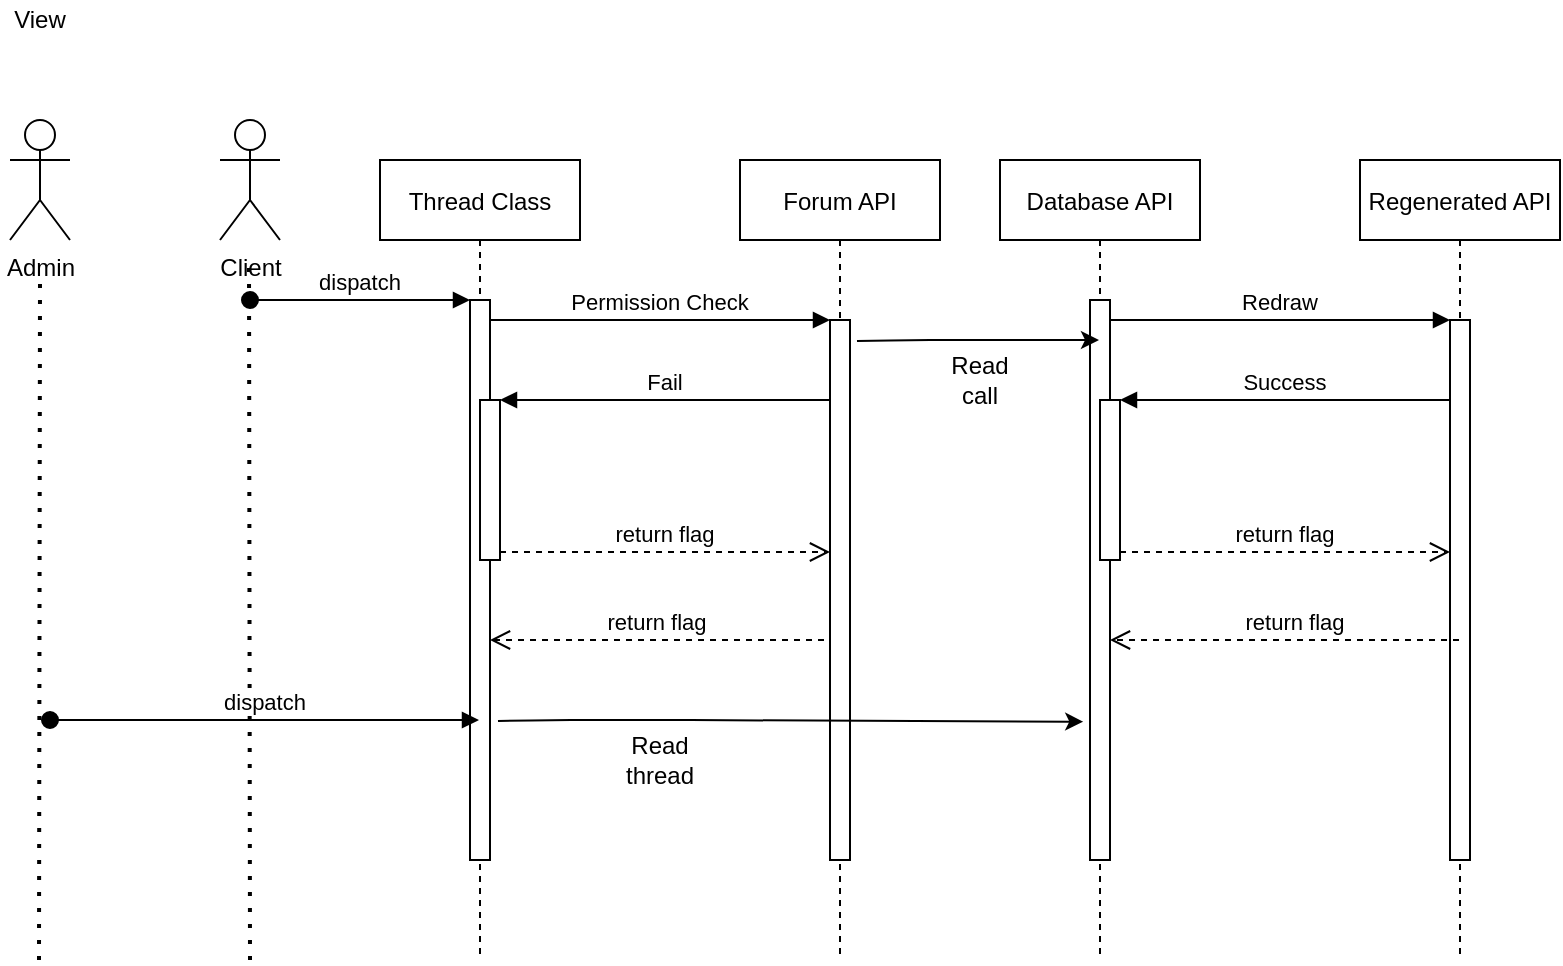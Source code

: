 <mxfile version="14.7.10" type="github">
  <diagram id="kgpKYQtTHZ0yAKxKKP6v" name="Page-1">
    <mxGraphModel dx="1563" dy="659" grid="1" gridSize="10" guides="1" tooltips="1" connect="1" arrows="1" fold="1" page="1" pageScale="1" pageWidth="850" pageHeight="1100" math="0" shadow="0">
      <root>
        <mxCell id="0" />
        <mxCell id="1" parent="0" />
        <mxCell id="z0uFk_mER47Dhiffatv2-30" value="Thread Class" style="shape=umlLifeline;perimeter=lifelinePerimeter;container=1;collapsible=0;recursiveResize=0;rounded=0;shadow=0;strokeWidth=1;" vertex="1" parent="1">
          <mxGeometry x="265" y="210" width="100" height="400" as="geometry" />
        </mxCell>
        <mxCell id="z0uFk_mER47Dhiffatv2-31" value="" style="points=[];perimeter=orthogonalPerimeter;rounded=0;shadow=0;strokeWidth=1;" vertex="1" parent="z0uFk_mER47Dhiffatv2-30">
          <mxGeometry x="45" y="70" width="10" height="280" as="geometry" />
        </mxCell>
        <mxCell id="z0uFk_mER47Dhiffatv2-32" value="dispatch" style="verticalAlign=bottom;startArrow=oval;endArrow=block;startSize=8;shadow=0;strokeWidth=1;" edge="1" parent="z0uFk_mER47Dhiffatv2-30" target="z0uFk_mER47Dhiffatv2-31">
          <mxGeometry relative="1" as="geometry">
            <mxPoint x="-65" y="70" as="sourcePoint" />
          </mxGeometry>
        </mxCell>
        <mxCell id="z0uFk_mER47Dhiffatv2-33" value="" style="points=[];perimeter=orthogonalPerimeter;rounded=0;shadow=0;strokeWidth=1;" vertex="1" parent="z0uFk_mER47Dhiffatv2-30">
          <mxGeometry x="50" y="120" width="10" height="80" as="geometry" />
        </mxCell>
        <mxCell id="z0uFk_mER47Dhiffatv2-34" value="Forum API" style="shape=umlLifeline;perimeter=lifelinePerimeter;container=1;collapsible=0;recursiveResize=0;rounded=0;shadow=0;strokeWidth=1;" vertex="1" parent="1">
          <mxGeometry x="445" y="210" width="100" height="400" as="geometry" />
        </mxCell>
        <mxCell id="z0uFk_mER47Dhiffatv2-35" value="" style="points=[];perimeter=orthogonalPerimeter;rounded=0;shadow=0;strokeWidth=1;" vertex="1" parent="z0uFk_mER47Dhiffatv2-34">
          <mxGeometry x="45" y="80" width="10" height="270" as="geometry" />
        </mxCell>
        <mxCell id="z0uFk_mER47Dhiffatv2-36" value="return flag" style="verticalAlign=bottom;endArrow=open;dashed=1;endSize=8;shadow=0;strokeWidth=1;" edge="1" parent="1" target="z0uFk_mER47Dhiffatv2-31">
          <mxGeometry relative="1" as="geometry">
            <mxPoint x="420" y="366" as="targetPoint" />
            <mxPoint x="487" y="450" as="sourcePoint" />
            <Array as="points">
              <mxPoint x="410" y="450" />
            </Array>
          </mxGeometry>
        </mxCell>
        <mxCell id="z0uFk_mER47Dhiffatv2-37" value="Permission Check" style="verticalAlign=bottom;endArrow=block;entryX=0;entryY=0;shadow=0;strokeWidth=1;" edge="1" parent="1" source="z0uFk_mER47Dhiffatv2-31" target="z0uFk_mER47Dhiffatv2-35">
          <mxGeometry relative="1" as="geometry">
            <mxPoint x="420" y="290" as="sourcePoint" />
          </mxGeometry>
        </mxCell>
        <mxCell id="z0uFk_mER47Dhiffatv2-38" value="Fail" style="verticalAlign=bottom;endArrow=block;entryX=1;entryY=0;shadow=0;strokeWidth=1;" edge="1" parent="1" source="z0uFk_mER47Dhiffatv2-35" target="z0uFk_mER47Dhiffatv2-33">
          <mxGeometry relative="1" as="geometry">
            <mxPoint x="385" y="330" as="sourcePoint" />
          </mxGeometry>
        </mxCell>
        <mxCell id="z0uFk_mER47Dhiffatv2-39" value="return flag" style="verticalAlign=bottom;endArrow=open;dashed=1;endSize=8;exitX=1;exitY=0.95;shadow=0;strokeWidth=1;" edge="1" parent="1" source="z0uFk_mER47Dhiffatv2-33" target="z0uFk_mER47Dhiffatv2-35">
          <mxGeometry relative="1" as="geometry">
            <mxPoint x="385" y="387" as="targetPoint" />
          </mxGeometry>
        </mxCell>
        <mxCell id="z0uFk_mER47Dhiffatv2-40" value="Admin" style="shape=umlActor;verticalLabelPosition=bottom;verticalAlign=top;html=1;outlineConnect=0;" vertex="1" parent="1">
          <mxGeometry x="80" y="190" width="30" height="60" as="geometry" />
        </mxCell>
        <mxCell id="z0uFk_mER47Dhiffatv2-41" value="Client" style="shape=umlActor;verticalLabelPosition=bottom;verticalAlign=top;html=1;outlineConnect=0;" vertex="1" parent="1">
          <mxGeometry x="185" y="190" width="30" height="60" as="geometry" />
        </mxCell>
        <mxCell id="z0uFk_mER47Dhiffatv2-42" value="Database API" style="shape=umlLifeline;perimeter=lifelinePerimeter;container=1;collapsible=0;recursiveResize=0;rounded=0;shadow=0;strokeWidth=1;" vertex="1" parent="1">
          <mxGeometry x="575" y="210" width="100" height="400" as="geometry" />
        </mxCell>
        <mxCell id="z0uFk_mER47Dhiffatv2-43" value="" style="points=[];perimeter=orthogonalPerimeter;rounded=0;shadow=0;strokeWidth=1;" vertex="1" parent="z0uFk_mER47Dhiffatv2-42">
          <mxGeometry x="45" y="70" width="10" height="280" as="geometry" />
        </mxCell>
        <mxCell id="z0uFk_mER47Dhiffatv2-44" value="" style="points=[];perimeter=orthogonalPerimeter;rounded=0;shadow=0;strokeWidth=1;" vertex="1" parent="z0uFk_mER47Dhiffatv2-42">
          <mxGeometry x="50" y="120" width="10" height="80" as="geometry" />
        </mxCell>
        <mxCell id="z0uFk_mER47Dhiffatv2-45" value="Regenerated API" style="shape=umlLifeline;perimeter=lifelinePerimeter;container=1;collapsible=0;recursiveResize=0;rounded=0;shadow=0;strokeWidth=1;" vertex="1" parent="1">
          <mxGeometry x="755" y="210" width="100" height="400" as="geometry" />
        </mxCell>
        <mxCell id="z0uFk_mER47Dhiffatv2-46" value="" style="points=[];perimeter=orthogonalPerimeter;rounded=0;shadow=0;strokeWidth=1;" vertex="1" parent="z0uFk_mER47Dhiffatv2-45">
          <mxGeometry x="45" y="80" width="10" height="270" as="geometry" />
        </mxCell>
        <mxCell id="z0uFk_mER47Dhiffatv2-47" value=" return flag" style="verticalAlign=bottom;endArrow=open;dashed=1;endSize=8;shadow=0;strokeWidth=1;" edge="1" parent="1" source="z0uFk_mER47Dhiffatv2-45" target="z0uFk_mER47Dhiffatv2-43">
          <mxGeometry x="-0.032" relative="1" as="geometry">
            <mxPoint x="730" y="366" as="targetPoint" />
            <Array as="points">
              <mxPoint x="690" y="450" />
            </Array>
            <mxPoint x="1" as="offset" />
          </mxGeometry>
        </mxCell>
        <mxCell id="z0uFk_mER47Dhiffatv2-48" value="Redraw" style="verticalAlign=bottom;endArrow=block;entryX=0;entryY=0;shadow=0;strokeWidth=1;" edge="1" parent="1" source="z0uFk_mER47Dhiffatv2-43" target="z0uFk_mER47Dhiffatv2-46">
          <mxGeometry relative="1" as="geometry">
            <mxPoint x="730" y="290" as="sourcePoint" />
          </mxGeometry>
        </mxCell>
        <mxCell id="z0uFk_mER47Dhiffatv2-49" value="Success" style="verticalAlign=bottom;endArrow=block;entryX=1;entryY=0;shadow=0;strokeWidth=1;" edge="1" parent="1" source="z0uFk_mER47Dhiffatv2-46" target="z0uFk_mER47Dhiffatv2-44">
          <mxGeometry relative="1" as="geometry">
            <mxPoint x="695" y="330" as="sourcePoint" />
          </mxGeometry>
        </mxCell>
        <mxCell id="z0uFk_mER47Dhiffatv2-50" value="return flag" style="verticalAlign=bottom;endArrow=open;dashed=1;endSize=8;exitX=1;exitY=0.95;shadow=0;strokeWidth=1;" edge="1" parent="1" source="z0uFk_mER47Dhiffatv2-44" target="z0uFk_mER47Dhiffatv2-46">
          <mxGeometry relative="1" as="geometry">
            <mxPoint x="695" y="387" as="targetPoint" />
          </mxGeometry>
        </mxCell>
        <mxCell id="z0uFk_mER47Dhiffatv2-51" value="" style="endArrow=none;dashed=1;html=1;dashPattern=1 3;strokeWidth=2;" edge="1" parent="1">
          <mxGeometry width="50" height="50" relative="1" as="geometry">
            <mxPoint x="94.5" y="610" as="sourcePoint" />
            <mxPoint x="95" y="270" as="targetPoint" />
          </mxGeometry>
        </mxCell>
        <mxCell id="z0uFk_mER47Dhiffatv2-52" value="" style="endArrow=none;dashed=1;html=1;dashPattern=1 3;strokeWidth=2;" edge="1" parent="1">
          <mxGeometry width="50" height="50" relative="1" as="geometry">
            <mxPoint x="200" y="610" as="sourcePoint" />
            <mxPoint x="199.5" y="260" as="targetPoint" />
          </mxGeometry>
        </mxCell>
        <mxCell id="z0uFk_mER47Dhiffatv2-53" value="View" style="text;html=1;strokeColor=none;fillColor=none;align=center;verticalAlign=middle;whiteSpace=wrap;rounded=0;" vertex="1" parent="1">
          <mxGeometry x="75" y="130" width="40" height="20" as="geometry" />
        </mxCell>
        <mxCell id="z0uFk_mER47Dhiffatv2-54" value="" style="endArrow=classic;html=1;exitX=1.349;exitY=0.039;exitDx=0;exitDy=0;exitPerimeter=0;" edge="1" parent="1" source="z0uFk_mER47Dhiffatv2-35" target="z0uFk_mER47Dhiffatv2-42">
          <mxGeometry width="50" height="50" relative="1" as="geometry">
            <mxPoint x="510" y="330" as="sourcePoint" />
            <mxPoint x="560" y="280" as="targetPoint" />
            <Array as="points">
              <mxPoint x="530" y="300" />
            </Array>
          </mxGeometry>
        </mxCell>
        <mxCell id="z0uFk_mER47Dhiffatv2-55" value="Read call" style="text;html=1;strokeColor=none;fillColor=none;align=center;verticalAlign=middle;whiteSpace=wrap;rounded=0;" vertex="1" parent="1">
          <mxGeometry x="540" y="310" width="50" height="20" as="geometry" />
        </mxCell>
        <mxCell id="z0uFk_mER47Dhiffatv2-56" value="dispatch" style="verticalAlign=bottom;startArrow=oval;endArrow=block;startSize=8;shadow=0;strokeWidth=1;" edge="1" parent="1" target="z0uFk_mER47Dhiffatv2-30">
          <mxGeometry relative="1" as="geometry">
            <mxPoint x="100" y="490" as="sourcePoint" />
            <mxPoint x="210" y="490" as="targetPoint" />
          </mxGeometry>
        </mxCell>
        <mxCell id="z0uFk_mER47Dhiffatv2-57" value="Read thread" style="text;html=1;strokeColor=none;fillColor=none;align=center;verticalAlign=middle;whiteSpace=wrap;rounded=0;" vertex="1" parent="1">
          <mxGeometry x="380" y="500" width="50" height="20" as="geometry" />
        </mxCell>
        <mxCell id="z0uFk_mER47Dhiffatv2-58" value="" style="endArrow=classic;html=1;exitX=1.349;exitY=0.039;exitDx=0;exitDy=0;exitPerimeter=0;entryX=-0.34;entryY=0.753;entryDx=0;entryDy=0;entryPerimeter=0;" edge="1" parent="1" target="z0uFk_mER47Dhiffatv2-43">
          <mxGeometry width="50" height="50" relative="1" as="geometry">
            <mxPoint x="323.99" y="490.53" as="sourcePoint" />
            <mxPoint x="445" y="490" as="targetPoint" />
            <Array as="points">
              <mxPoint x="350.5" y="490" />
              <mxPoint x="410.5" y="490" />
            </Array>
          </mxGeometry>
        </mxCell>
      </root>
    </mxGraphModel>
  </diagram>
</mxfile>
